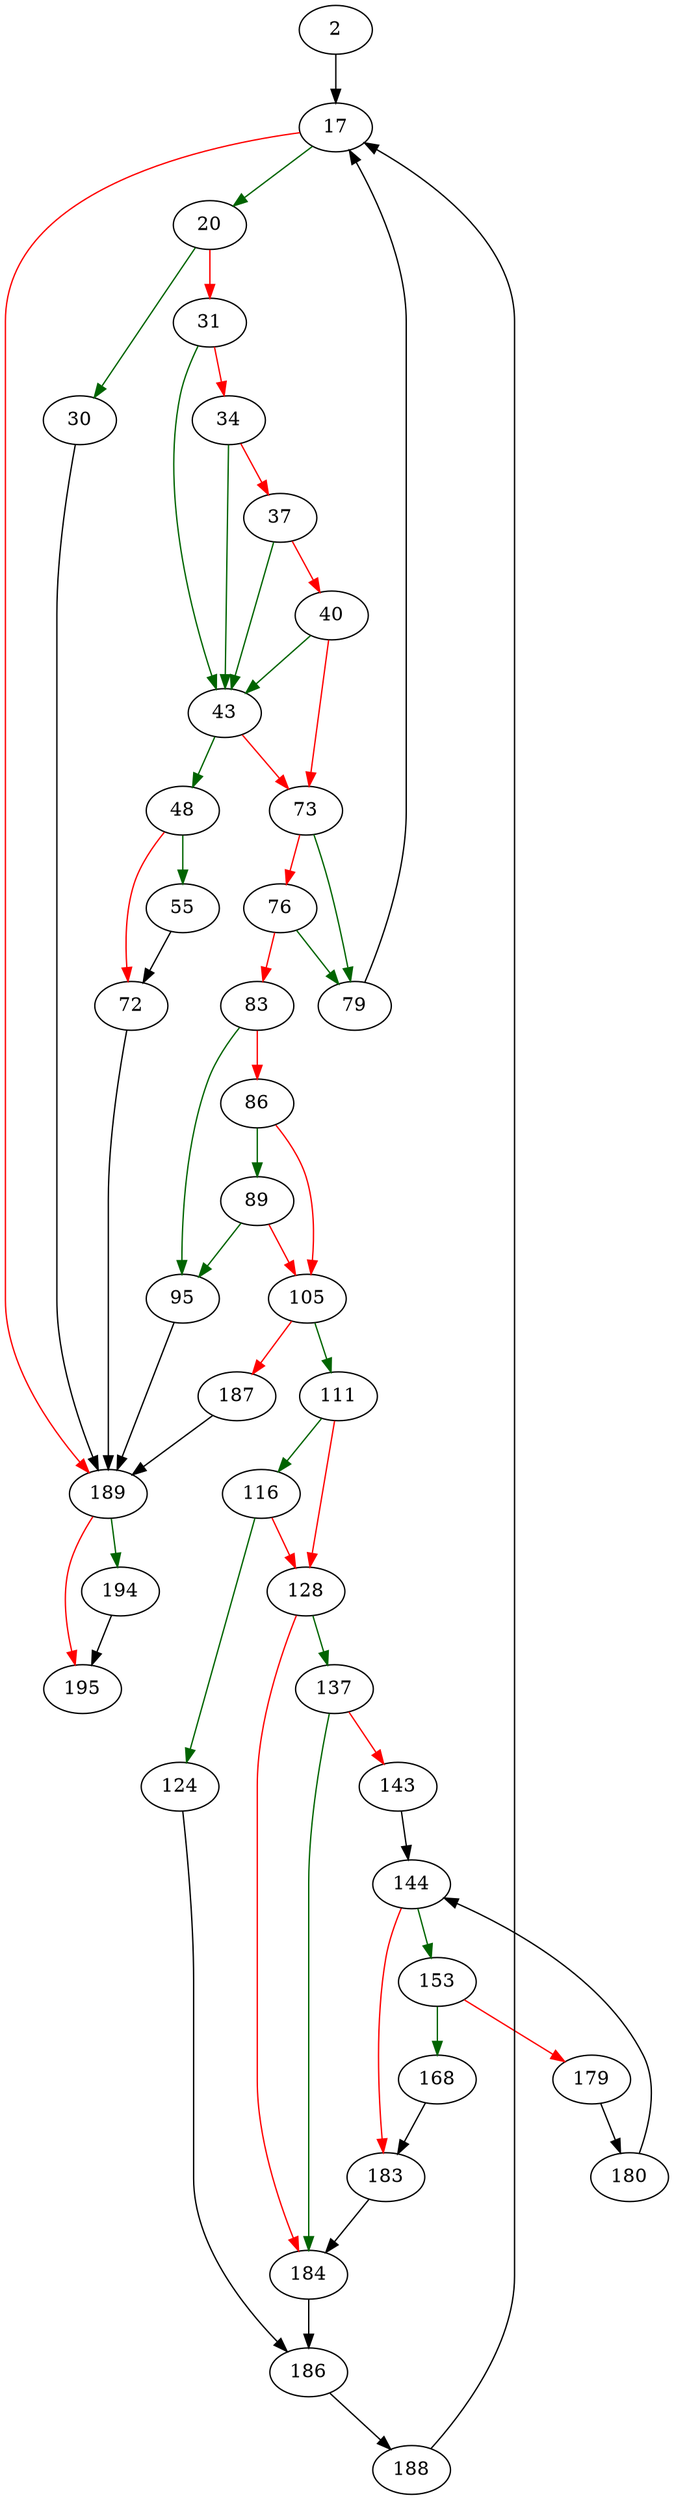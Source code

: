 strict digraph "sqlite3ExprCollSeq" {
	// Node definitions.
	2 [entry=true];
	17;
	20;
	189;
	30;
	31;
	43;
	34;
	37;
	40;
	73;
	48;
	55;
	72;
	79;
	76;
	83;
	95;
	86;
	89;
	105;
	111;
	187;
	116;
	128;
	124;
	186;
	137;
	184;
	143;
	144;
	153;
	183;
	168;
	179;
	180;
	188;
	194;
	195;

	// Edge definitions.
	2 -> 17;
	17 -> 20 [
		color=darkgreen
		cond=true
	];
	17 -> 189 [
		color=red
		cond=false
	];
	20 -> 30 [
		color=darkgreen
		cond=true
	];
	20 -> 31 [
		color=red
		cond=false
	];
	189 -> 194 [
		color=darkgreen
		cond=true
	];
	189 -> 195 [
		color=red
		cond=false
	];
	30 -> 189;
	31 -> 43 [
		color=darkgreen
		cond=true
	];
	31 -> 34 [
		color=red
		cond=false
	];
	43 -> 73 [
		color=red
		cond=false
	];
	43 -> 48 [
		color=darkgreen
		cond=true
	];
	34 -> 43 [
		color=darkgreen
		cond=true
	];
	34 -> 37 [
		color=red
		cond=false
	];
	37 -> 43 [
		color=darkgreen
		cond=true
	];
	37 -> 40 [
		color=red
		cond=false
	];
	40 -> 43 [
		color=darkgreen
		cond=true
	];
	40 -> 73 [
		color=red
		cond=false
	];
	73 -> 79 [
		color=darkgreen
		cond=true
	];
	73 -> 76 [
		color=red
		cond=false
	];
	48 -> 55 [
		color=darkgreen
		cond=true
	];
	48 -> 72 [
		color=red
		cond=false
	];
	55 -> 72;
	72 -> 189;
	79 -> 17;
	76 -> 79 [
		color=darkgreen
		cond=true
	];
	76 -> 83 [
		color=red
		cond=false
	];
	83 -> 95 [
		color=darkgreen
		cond=true
	];
	83 -> 86 [
		color=red
		cond=false
	];
	95 -> 189;
	86 -> 89 [
		color=darkgreen
		cond=true
	];
	86 -> 105 [
		color=red
		cond=false
	];
	89 -> 95 [
		color=darkgreen
		cond=true
	];
	89 -> 105 [
		color=red
		cond=false
	];
	105 -> 111 [
		color=darkgreen
		cond=true
	];
	105 -> 187 [
		color=red
		cond=false
	];
	111 -> 116 [
		color=darkgreen
		cond=true
	];
	111 -> 128 [
		color=red
		cond=false
	];
	187 -> 189;
	116 -> 128 [
		color=red
		cond=false
	];
	116 -> 124 [
		color=darkgreen
		cond=true
	];
	128 -> 137 [
		color=darkgreen
		cond=true
	];
	128 -> 184 [
		color=red
		cond=false
	];
	124 -> 186;
	186 -> 188;
	137 -> 184 [
		color=darkgreen
		cond=true
	];
	137 -> 143 [
		color=red
		cond=false
	];
	184 -> 186;
	143 -> 144;
	144 -> 153 [
		color=darkgreen
		cond=true
	];
	144 -> 183 [
		color=red
		cond=false
	];
	153 -> 168 [
		color=darkgreen
		cond=true
	];
	153 -> 179 [
		color=red
		cond=false
	];
	183 -> 184;
	168 -> 183;
	179 -> 180;
	180 -> 144;
	188 -> 17;
	194 -> 195;
}